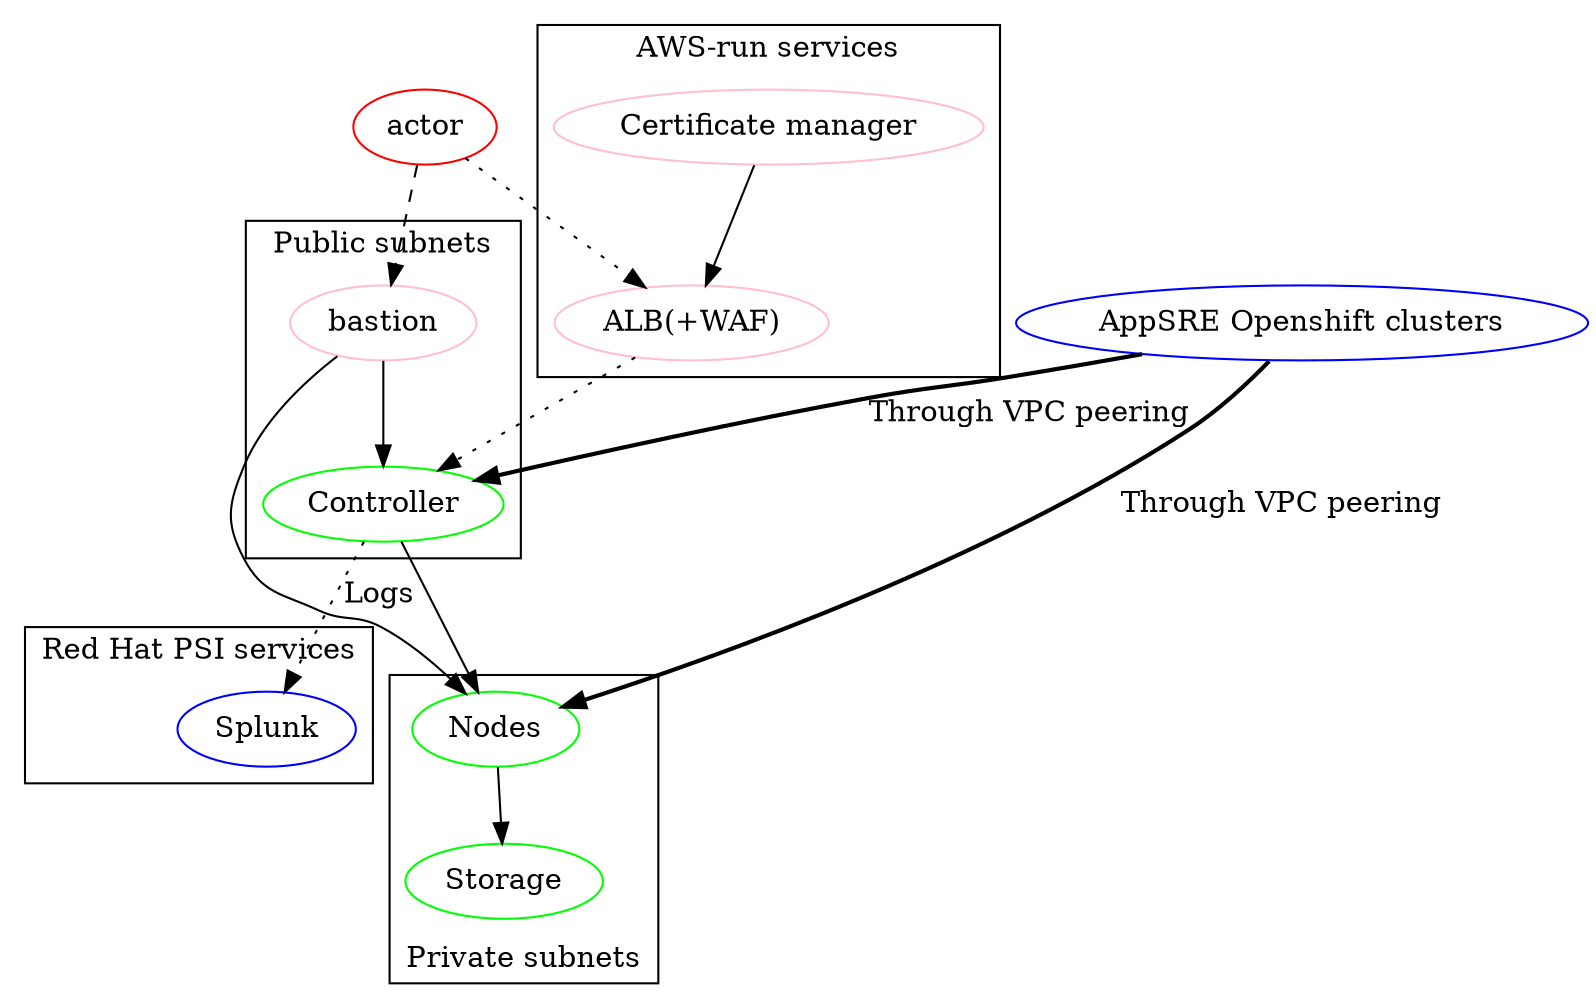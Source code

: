digraph G {
//        rankdir=LR;
        node[color=pink];
        certmanager[label="Certificate manager"];
        alb[label="ALB(+WAF)"];
        bastion[label="bastion"];
        node[color=green];
        controller[label="Controller"];
        workers[label="Nodes"];
        storage[label="Storage"];
        actor[color=red];
        node[color=blue];
        splunk[label="Splunk"];
        appsrecl[label="AppSRE Openshift clusters"];


        subgraph cluster_public_subnets {
                label="Public subnets";
                controller;
                bastion;
        }

        subgraph cluster_private_subnet {
                labelloc=b;
                label="Private subnets";
                workers;
                storage;
        }

        subgraph cluster_aws {
                label="AWS-run services";
                certmanager;
                alb;
        }

        subgraph cluster_psi {
                label="Red Hat PSI services";
                splunk;
        }

        alb -> controller[style=dotted];
        controller -> workers -> storage[style=solid];
        certmanager -> alb;
        bastion -> {controller, workers}[style=solid];
        actor -> bastion[style=dashed];
        actor -> alb[style=dotted];
        controller -> splunk[style=dotted, label=Logs];
        appsrecl -> {workers, controller}[style=bold, label="Through VPC peering"];
}
